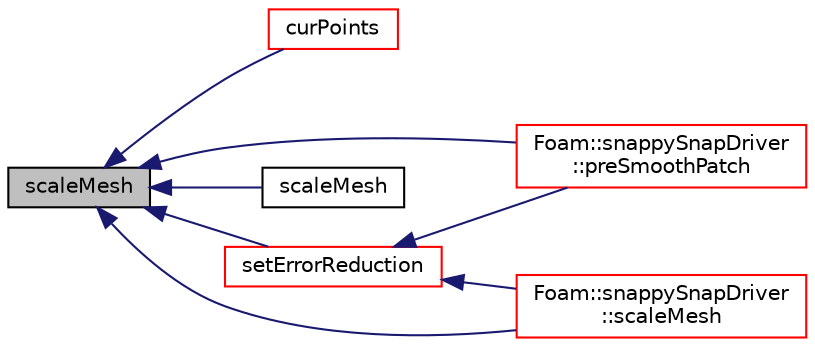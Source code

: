 digraph "scaleMesh"
{
  bgcolor="transparent";
  edge [fontname="Helvetica",fontsize="10",labelfontname="Helvetica",labelfontsize="10"];
  node [fontname="Helvetica",fontsize="10",shape=record];
  rankdir="LR";
  Node1 [label="scaleMesh",height=0.2,width=0.4,color="black", fillcolor="grey75", style="filled", fontcolor="black"];
  Node1 -> Node2 [dir="back",color="midnightblue",fontsize="10",style="solid",fontname="Helvetica"];
  Node2 [label="curPoints",height=0.2,width=0.4,color="red",URL="$a01564.html#a897bb9550f17845c9ab361582659cbee",tooltip="Get the current points (oldPoints+scale*displacement) "];
  Node1 -> Node3 [dir="back",color="midnightblue",fontsize="10",style="solid",fontname="Helvetica"];
  Node3 [label="Foam::snappySnapDriver\l::preSmoothPatch",height=0.2,width=0.4,color="red",URL="$a02427.html#a5328524e4037f1f8ecb542c16492d6b9",tooltip="Smooth the mesh (patch and internal) to increase visibility. "];
  Node1 -> Node4 [dir="back",color="midnightblue",fontsize="10",style="solid",fontname="Helvetica"];
  Node4 [label="scaleMesh",height=0.2,width=0.4,color="black",URL="$a01564.html#acfe5321dd6549773fe4f5b227a7336c4",tooltip="Move mesh (with baffles) with given scale. "];
  Node1 -> Node5 [dir="back",color="midnightblue",fontsize="10",style="solid",fontname="Helvetica"];
  Node5 [label="Foam::snappySnapDriver\l::scaleMesh",height=0.2,width=0.4,color="red",URL="$a02427.html#a4b8f2c5757f4d8cd95f8e1830e44c179",tooltip="Do the hard work: move the mesh according to displacement,. "];
  Node1 -> Node6 [dir="back",color="midnightblue",fontsize="10",style="solid",fontname="Helvetica"];
  Node6 [label="setErrorReduction",height=0.2,width=0.4,color="red",URL="$a01564.html#a2b814476dee538a120e248d24c715933",tooltip="Set the errorReduction (by how much to scale the displacement. "];
  Node6 -> Node3 [dir="back",color="midnightblue",fontsize="10",style="solid",fontname="Helvetica"];
  Node6 -> Node5 [dir="back",color="midnightblue",fontsize="10",style="solid",fontname="Helvetica"];
}
